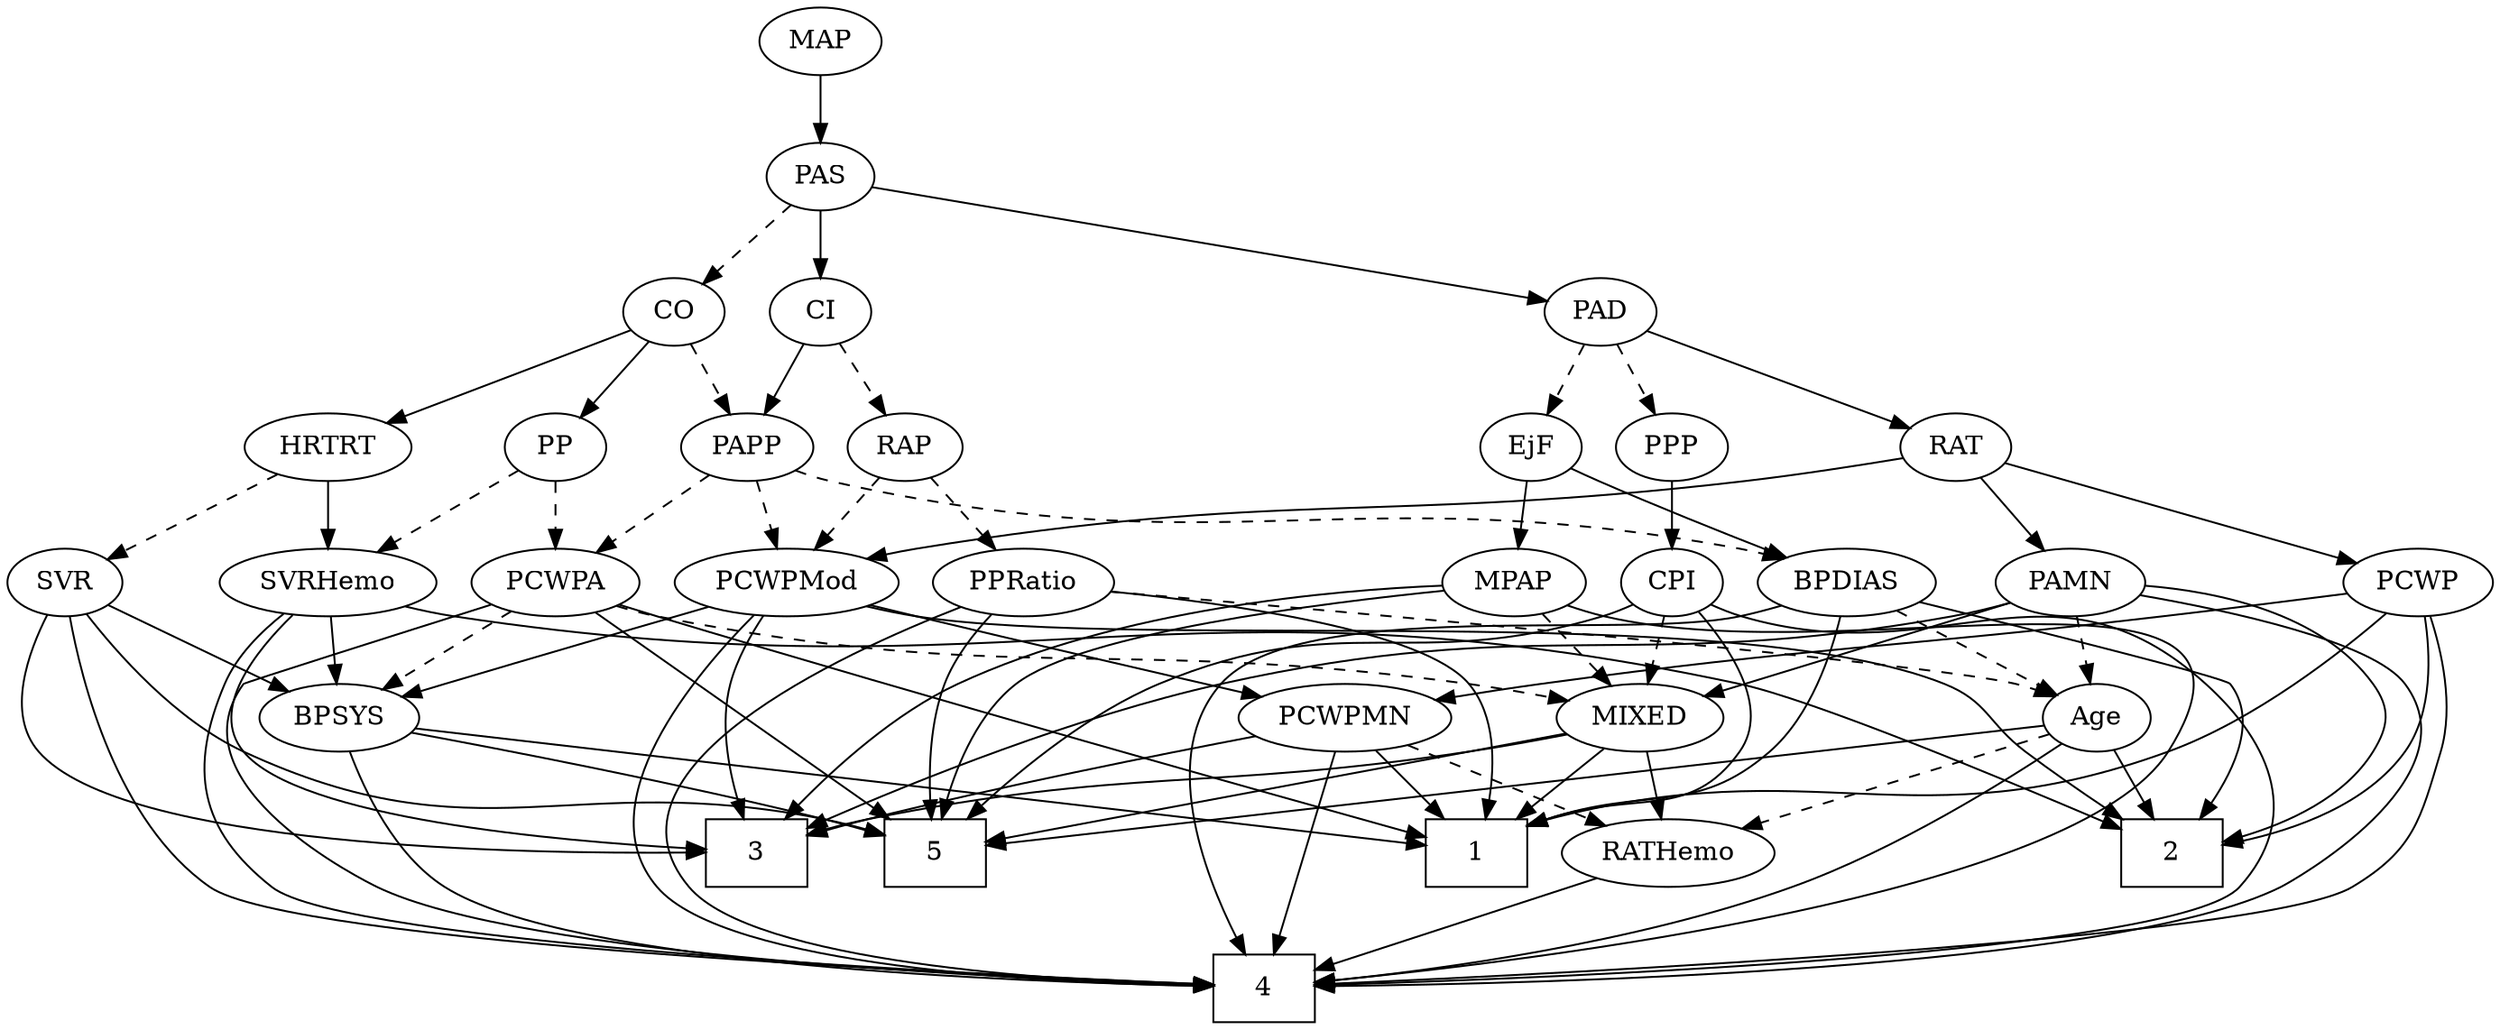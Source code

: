 strict digraph {
	graph [bb="0,0,1281,540"];
	node [label="\N"];
	1	[height=0.5,
		pos="755.95,90",
		shape=box,
		width=0.75];
	2	[height=0.5,
		pos="1114.9,90",
		shape=box,
		width=0.75];
	3	[height=0.5,
		pos="387.95,90",
		shape=box,
		width=0.75];
	4	[height=0.5,
		pos="652.95,18",
		shape=box,
		width=0.75];
	5	[height=0.5,
		pos="482.95,90",
		shape=box,
		width=0.75];
	Age	[height=0.5,
		pos="1076.9,162",
		width=0.75];
	Age -> 2	[pos="e,1105.7,108.12 1085.8,144.76 1090.2,136.53 1095.8,126.32 1100.8,117.02",
		style=solid];
	Age -> 4	[pos="e,680.05,22.102 1058,148.73 1027.6,129.58 965.37,92.625 907.95,72 833.06,45.102 740.63,30.139 690.16,23.413",
		style=solid];
	Age -> 5	[pos="e,510.23,94.215 1050.3,157.86 954.92,146.62 630.8,108.42 520.25,95.396",
		style=solid];
	RATHemo	[height=0.5,
		pos="849.95,90",
		width=1.3721];
	Age -> RATHemo	[pos="e,886.36,102.23 1052.7,153.51 1015.4,142.02 943.46,119.84 896.08,105.23",
		style=dashed];
	EjF	[height=0.5,
		pos="786.95,306",
		width=0.75];
	MPAP	[height=0.5,
		pos="778.95,234",
		width=0.97491];
	EjF -> MPAP	[pos="e,780.9,252.1 784.97,287.7 784.09,279.98 783.03,270.71 782.05,262.11",
		style=solid];
	BPDIAS	[height=0.5,
		pos="945.95,234",
		width=1.1735];
	EjF -> BPDIAS	[pos="e,917,247.14 808.21,294.81 813.04,292.54 818.16,290.16 822.95,288 851.2,275.25 883.38,261.4 907.74,251.07",
		style=solid];
	RAP	[height=0.5,
		pos="449.95,306",
		width=0.77632];
	PCWPMod	[height=0.5,
		pos="388.95,234",
		width=1.4443];
	RAP -> PCWPMod	[pos="e,403.44,251.63 436.71,289.81 428.97,280.93 419.02,269.5 410.2,259.39",
		style=dashed];
	PPRatio	[height=0.5,
		pos="498.95,234",
		width=1.1013];
	RAP -> PPRatio	[pos="e,487.53,251.31 461.07,289.12 467.18,280.38 474.9,269.35 481.77,259.54",
		style=dashed];
	MIXED	[height=0.5,
		pos="839.95,162",
		width=1.1193];
	MIXED -> 1	[pos="e,776.5,108.13 821.72,145.81 810.8,136.71 796.67,124.94 784.31,114.64",
		style=solid];
	MIXED -> 3	[pos="e,415.04,99.811 804.08,153.36 788.42,150.18 769.83,146.64 752.95,144 617.65,122.85 581.19,135.05 446.95,108 439.69,106.54 432.03,\
104.62 424.72,102.6",
		style=solid];
	MIXED -> 5	[pos="e,510.19,96.341 803.75,153.9 735.63,140.55 589.06,111.81 520.16,98.297",
		style=solid];
	MIXED -> RATHemo	[pos="e,847.5,108.1 842.42,143.7 843.52,135.98 844.85,126.71 846.07,118.11",
		style=solid];
	MPAP -> 3	[pos="e,403.31,108.1 743.7,232 688.42,229.23 579.04,218.84 495.95,180 462.57,164.4 430.84,136.06 410.52,115.54",
		style=solid];
	MPAP -> 4	[pos="e,680.26,21.738 805.13,221.68 810.91,219.52 817.07,217.48 822.95,216 951.75,183.65 1184,256.22 1112.9,144 1066.9,71.225 791.66,34.16 \
690.35,22.843",
		style=solid];
	MPAP -> 5	[pos="e,486.46,108.3 744.83,229.59 683.93,222.91 559.71,206.4 525.95,180 506.38,164.7 495.19,138.24 489.16,118.14",
		style=solid];
	MPAP -> MIXED	[pos="e,825.74,179.31 792.79,217.12 800.56,208.2 810.4,196.91 819.08,186.94",
		style=dashed];
	BPSYS	[height=0.5,
		pos="169.95,162",
		width=1.0471];
	BPSYS -> 1	[pos="e,728.77,94.247 206.16,156.67 310.74,144.18 612.5,108.14 718.55,95.467",
		style=solid];
	BPSYS -> 4	[pos="e,625.93,19.251 174.77,144.01 181.6,123.28 196.24,88.925 221.95,72 286.45,29.54 523.71,21.096 615.94,19.417",
		style=solid];
	BPSYS -> 5	[pos="e,455.74,99.299 204.64,154.61 253.72,145.39 346.12,127.3 423.95,108 431.13,106.22 438.76,104.15 446.06,102.09",
		style=solid];
	PAD	[height=0.5,
		pos="822.95,378",
		width=0.79437];
	PAD -> EjF	[pos="e,795.25,323.15 814.6,360.76 810.24,352.28 804.8,341.71 799.91,332.2",
		style=dashed];
	RAT	[height=0.5,
		pos="1003.9,306",
		width=0.75827];
	PAD -> RAT	[pos="e,980.85,315.93 846.61,367.85 878.49,355.52 935.38,333.52 971.31,319.62",
		style=solid];
	PPP	[height=0.5,
		pos="858.95,306",
		width=0.75];
	PAD -> PPP	[pos="e,850.64,323.15 831.3,360.76 835.66,352.28 841.09,341.71 845.99,332.2",
		style=dashed];
	CO	[height=0.5,
		pos="334.95,378",
		width=0.75];
	PP	[height=0.5,
		pos="276.95,306",
		width=0.75];
	CO -> PP	[pos="e,289.51,322.16 322.36,361.81 314.69,352.55 304.72,340.52 296.08,330.09",
		style=solid];
	PAPP	[height=0.5,
		pos="371.95,306",
		width=0.88464];
	CO -> PAPP	[pos="e,363.16,323.63 343.53,360.76 347.95,352.4 353.44,342.02 358.41,332.61",
		style=dashed];
	HRTRT	[height=0.5,
		pos="166.95,306",
		width=1.1013];
	CO -> HRTRT	[pos="e,195.24,318.79 312.64,367.7 285.1,356.23 237.84,336.54 204.63,322.7",
		style=solid];
	PAS	[height=0.5,
		pos="409.95,450",
		width=0.75];
	PAS -> PAD	[pos="e,795.51,383.65 435.78,444.62 506.4,432.65 702.89,399.35 785.55,385.34",
		style=solid];
	PAS -> CO	[pos="e,350.1,393.14 394.77,434.83 384.1,424.87 369.63,411.37 357.59,400.14",
		style=dashed];
	CI	[height=0.5,
		pos="409.95,378",
		width=0.75];
	PAS -> CI	[pos="e,409.95,396.1 409.95,431.7 409.95,423.98 409.95,414.71 409.95,406.11",
		style=solid];
	PAMN	[height=0.5,
		pos="1059.9,234",
		width=1.011];
	PAMN -> 2	[pos="e,1142.4,96.119 1096.3,232.63 1134.6,230.06 1193.4,219.41 1221.9,180 1231.3,167.05 1230.4,157.59 1221.9,144 1206.8,119.54 1176.6,\
106.02 1152.1,98.771",
		style=solid];
	PAMN -> 3	[pos="e,415.06,103.29 1029.7,223.77 1019.4,220.9 1007.8,217.98 996.95,216 837.92,186.84 792.65,215.68 634.95,180 557.79,162.55 471.74,\
127.86 424.3,107.32",
		style=solid];
	PAMN -> 4	[pos="e,680.05,19.243 1094.3,227.84 1141.4,219.96 1222.5,203.35 1239.9,180 1278,129.14 1178.4,74.214 1173.9,72 1088.9,29.322 794.64,21.002 \
690.13,19.387",
		style=solid];
	PAMN -> Age	[pos="e,1072.8,180.28 1064.1,216.05 1066,208.26 1068.2,198.82 1070.4,190.08",
		style=dashed];
	PAMN -> MIXED	[pos="e,872,173.2 1030.3,223.56 991.98,211.37 925.1,190.1 881.69,176.28",
		style=solid];
	RATHemo -> 4	[pos="e,680.22,28.69 815.63,76.807 780.47,64.311 725.97,44.946 689.88,32.122",
		style=solid];
	CPI	[height=0.5,
		pos="858.95,234",
		width=0.75];
	CPI -> 1	[pos="e,782.96,104.06 871.69,217.98 885.91,199.29 904.96,167.02 888.95,144 864.33,108.61 837.87,123.61 792.33,107.68",
		style=solid];
	CPI -> 4	[pos="e,680.17,19.816 879.48,222.05 884.43,219.76 889.79,217.57 894.95,216 997.72,184.73 1054.9,252.77 1133.9,180 1169.7,147.08 1183.4,\
108.13 1150.9,72 1120.2,37.827 800.56,23.949 690.18,20.153",
		style=solid];
	CPI -> 5	[pos="e,500.16,108.21 838.4,222.09 833.45,219.8 828.1,217.6 822.95,216 727.91,186.46 693.54,218.92 601.95,180 565.63,164.57 530.23,135.8 \
507.61,115.15",
		style=solid];
	CPI -> MIXED	[pos="e,844.64,180.28 854.35,216.05 852.23,208.26 849.67,198.82 847.3,190.08",
		style=dashed];
	RAT -> PAMN	[pos="e,1047,251.13 1016.1,289.81 1023.3,280.8 1032.6,269.18 1040.8,258.95",
		style=solid];
	RAT -> PCWPMod	[pos="e,426.43,246.66 977.59,300.33 955.56,296.56 923.29,291.35 894.95,288 697.9,264.7 645.3,286.79 449.95,252 445.5,251.21 440.92,250.23 \
436.35,249.16",
		style=solid];
	PCWP	[height=0.5,
		pos="1245.9,234",
		width=0.97491];
	RAT -> PCWP	[pos="e,1216.1,243.64 1028.5,297.9 1070.3,285.81 1155.7,261.09 1206.2,246.5",
		style=solid];
	SVR	[height=0.5,
		pos="27.948,234",
		width=0.77632];
	SVR -> 3	[pos="e,360.71,90.485 18.542,216.76 8.5492,197.12 -3.5884,164.2 13.948,144 57.337,94.028 264.78,89.909 350.63,90.403",
		style=solid];
	SVR -> 4	[pos="e,625.68,20.076 30.548,215.83 36.68,181.92 55.445,106.64 104.95,72 146.67,42.806 498.65,25.491 615.45,20.507",
		style=solid];
	SVR -> 5	[pos="e,455.86,99.8 39.418,217.28 55.51,196.56 86.891,160.8 122.95,144 245.08,87.111 291.9,134.74 423.95,108 431.2,106.53 438.86,104.61 \
446.17,102.59",
		style=solid];
	SVR -> BPSYS	[pos="e,144.32,175.63 49.514,222.37 72.278,211.15 108.5,193.29 135.28,180.09",
		style=solid];
	PCWPMod -> 2	[pos="e,1089.9,108.21 426.09,221.34 433.91,219.26 442.14,217.33 449.95,216 570.26,195.51 884.67,225.42 997.95,180 1021.1,170.72 1021.2,\
159.27 1040.9,144 1053.9,133.93 1068.6,123.3 1081.4,114.22",
		style=solid];
	PCWPMod -> 3	[pos="e,382.12,108.44 382.87,216.07 379.5,205.79 375.66,192.31 373.95,180 371.75,164.15 371.89,159.87 373.95,144 375.05,135.51 377.11,\
126.43 379.31,118.24",
		style=solid];
	PCWPMod -> 4	[pos="e,625.73,19.27 374.4,216.41 348.48,184.81 300.33,115.27 336.95,72 372.3,30.228 539.96,21.358 615.68,19.49",
		style=solid];
	PCWPMod -> BPSYS	[pos="e,200.18,172.93 351.77,221.3 317.91,210.63 266.54,194.36 221.95,180 217.98,178.72 213.85,177.38 209.72,176.04",
		style=solid];
	PCWPMN	[height=0.5,
		pos="693.95,162",
		width=1.3902];
	PCWPMod -> PCWPMN	[pos="e,651.02,171.54 427.58,221.87 434.99,219.84 442.69,217.8 449.95,216 515.49,199.76 591.61,183.66 641.17,173.54",
		style=solid];
	PCWPA	[height=0.5,
		pos="276.95,234",
		width=1.1555];
	PCWPA -> 1	[pos="e,728.8,98.546 308.72,222.2 315.07,220.1 321.71,217.95 327.95,216 471.9,171 644.65,122.09 718.98,101.29",
		style=solid];
	PCWPA -> 4	[pos="e,625.75,19.601 244.91,222.23 200.05,207.11 123.87,181.3 122.95,180 86.589,129.04 187.37,72.297 187.95,72 262.47,33.678 518.78,22.703 \
615.56,19.885",
		style=solid];
	PCWPA -> 5	[pos="e,457.97,108.22 298.22,218.34 334.09,193.61 406.88,143.44 449.59,113.99",
		style=solid];
	PCWPA -> MIXED	[pos="e,804.54,170.82 307.37,221.55 314.07,219.4 321.18,217.39 327.95,216 513.62,177.76 565.2,206.22 752.95,180 766.55,178.1 781.24,175.46 \
794.61,172.82",
		style=dashed];
	PCWPA -> BPSYS	[pos="e,191.46,177.08 255.04,218.67 239.21,208.31 217.63,194.2 200.17,182.77",
		style=dashed];
	PCWPMN -> 1	[pos="e,740.49,108.45 708.64,144.41 716.14,135.95 725.41,125.47 733.76,116.05",
		style=solid];
	PCWPMN -> 3	[pos="e,415.16,99.267 650.9,152.7 601.45,142.95 517.99,125.83 446.95,108 439.77,106.2 432.14,104.12 424.84,102.05",
		style=solid];
	PCWPMN -> 4	[pos="e,657.91,36.189 689,143.87 681.98,119.56 669.06,74.819 660.75,46.013",
		style=solid];
	PCWPMN -> RATHemo	[pos="e,819.96,104.46 724.03,147.5 748.74,136.42 783.92,120.63 810.82,108.56",
		style=dashed];
	SVRHemo	[height=0.5,
		pos="166.95,234",
		width=1.3902];
	SVRHemo -> 2	[pos="e,1087.8,102.94 202.84,221.26 210.4,219.18 218.38,217.28 225.95,216 516.92,166.83 600.62,242.87 888.95,180 926.45,171.82 1024.9,\
130.26 1078.7,106.93",
		style=solid];
	SVRHemo -> 3	[pos="e,360.65,92.238 148.76,216.95 129.57,198.1 104.48,166.53 122.95,144 151.32,109.39 284.6,96.928 350.65,92.827",
		style=solid];
	SVRHemo -> 4	[pos="e,625.86,20.102 144.27,217.69 132.53,208.34 119.35,195.26 112.95,180 93.881,134.57 99.316,102.58 137.95,72 175.28,42.446 503.7,25.503 \
615.71,20.545",
		style=solid];
	SVRHemo -> BPSYS	[pos="e,169.21,180.1 167.69,215.7 168.02,207.98 168.42,198.71 168.79,190.11",
		style=solid];
	BPDIAS -> 1	[pos="e,783.29,104.39 942.85,215.74 938.38,195.72 928.18,163.02 906.95,144 869.32,110.29 844.74,125.48 792.93,107.92",
		style=solid];
	BPDIAS -> 2	[pos="e,1129.9,108.28 981.6,224.14 1038.4,209.93 1143.4,183.32 1145.9,180 1160.3,161.33 1148.7,135.52 1135.8,116.5",
		style=solid];
	BPDIAS -> 4	[pos="e,643.74,36.016 914.92,221.65 908.39,219.54 901.49,217.53 894.95,216 838.15,202.72 673.26,223.98 634.95,180 602.36,142.59 623.23,\
80.281 639.36,45.158",
		style=solid];
	BPDIAS -> Age	[pos="e,1056.5,173.93 971.21,219.5 993.03,207.84 1024.6,190.98 1047.5,178.71",
		style=dashed];
	MAP	[height=0.5,
		pos="409.95,522",
		width=0.84854];
	MAP -> PAS	[pos="e,409.95,468.1 409.95,503.7 409.95,495.98 409.95,486.71 409.95,478.11",
		style=solid];
	PP -> PCWPA	[pos="e,276.95,252.1 276.95,287.7 276.95,279.98 276.95,270.71 276.95,262.11",
		style=dashed];
	PP -> SVRHemo	[pos="e,190.48,249.97 257.79,292.81 241.63,282.53 218.17,267.6 199.14,255.49",
		style=dashed];
	PPP -> CPI	[pos="e,858.95,252.1 858.95,287.7 858.95,279.98 858.95,270.71 858.95,262.11",
		style=solid];
	PPRatio -> 1	[pos="e,761.05,108.27 537.93,230.59 602.14,225.73 725.76,212.32 752.95,180 767.06,163.23 766.46,137.74 763.12,118.34",
		style=solid];
	PPRatio -> 4	[pos="e,625.54,19.526 471.9,220.59 417.48,193.99 303.89,129.26 351.95,72 385.19,32.391 542.3,22.373 615.39,19.847",
		style=solid];
	PPRatio -> 5	[pos="e,483.16,108.13 494.73,215.92 492.35,205.59 489.54,192.11 487.95,180 485.25,159.41 484,135.96 483.43,118.3",
		style=solid];
	PPRatio -> Age	[pos="e,1055.6,173.22 537.63,229.84 652.71,220.36 987.9,192.05 1035.9,180 1039.3,179.15 1042.8,178.07 1046.2,176.86",
		style=dashed];
	PCWP -> 1	[pos="e,783.1,104.96 1229.4,217.98 1205.5,197.38 1159.4,160.99 1112.9,144 981.15,95.785 932.26,144.87 792.86,107.66",
		style=solid];
	PCWP -> 2	[pos="e,1142,94.226 1249.7,215.85 1252.9,196.52 1254.9,165.07 1239.9,144 1219.7,115.61 1181.2,102.33 1152.2,96.183",
		style=solid];
	PCWP -> 4	[pos="e,680.28,18.519 1252.9,216.3 1259.5,198.2 1267.3,168.59 1259.9,144 1249.1,107.37 1245.7,91.759 1212.9,72 1124.7,18.681 800.94,17.264 \
690.3,18.402",
		style=solid];
	PCWP -> PCWPMN	[pos="e,737.32,171.17 1212.1,228.86 1183.5,225.38 1141.6,220.31 1104.9,216 965.44,199.59 929.97,200.13 790.95,180 776.79,177.95 761.52,\
175.42 747.38,172.95",
		style=solid];
	CI -> RAP	[pos="e,440.72,323.15 419.22,360.76 424.12,352.19 430.24,341.49 435.72,331.9",
		style=dashed];
	CI -> PAPP	[pos="e,380.98,323.63 401.13,360.76 396.6,352.4 390.96,342.02 385.85,332.61",
		style=solid];
	PAPP -> PCWPMod	[pos="e,384.75,252.28 376.06,288.05 377.96,280.26 380.25,270.82 382.37,262.08",
		style=dashed];
	PAPP -> PCWPA	[pos="e,297.32,250.01 353.18,291.17 339.58,281.15 320.96,267.43 305.52,256.05",
		style=dashed];
	PAPP -> BPDIAS	[pos="e,915.54,246.5 395.37,293.79 401.01,291.51 407.1,289.39 412.95,288 621.92,238.23 684.33,294.29 894.95,252 898.54,251.28 902.24,250.38 \
905.92,249.37",
		style=dashed];
	HRTRT -> SVR	[pos="e,49.628,245.92 141.45,292.16 118.1,280.4 83.492,262.97 58.634,250.45",
		style=dashed];
	HRTRT -> SVRHemo	[pos="e,166.95,252.1 166.95,287.7 166.95,279.98 166.95,270.71 166.95,262.11",
		style=solid];
}
